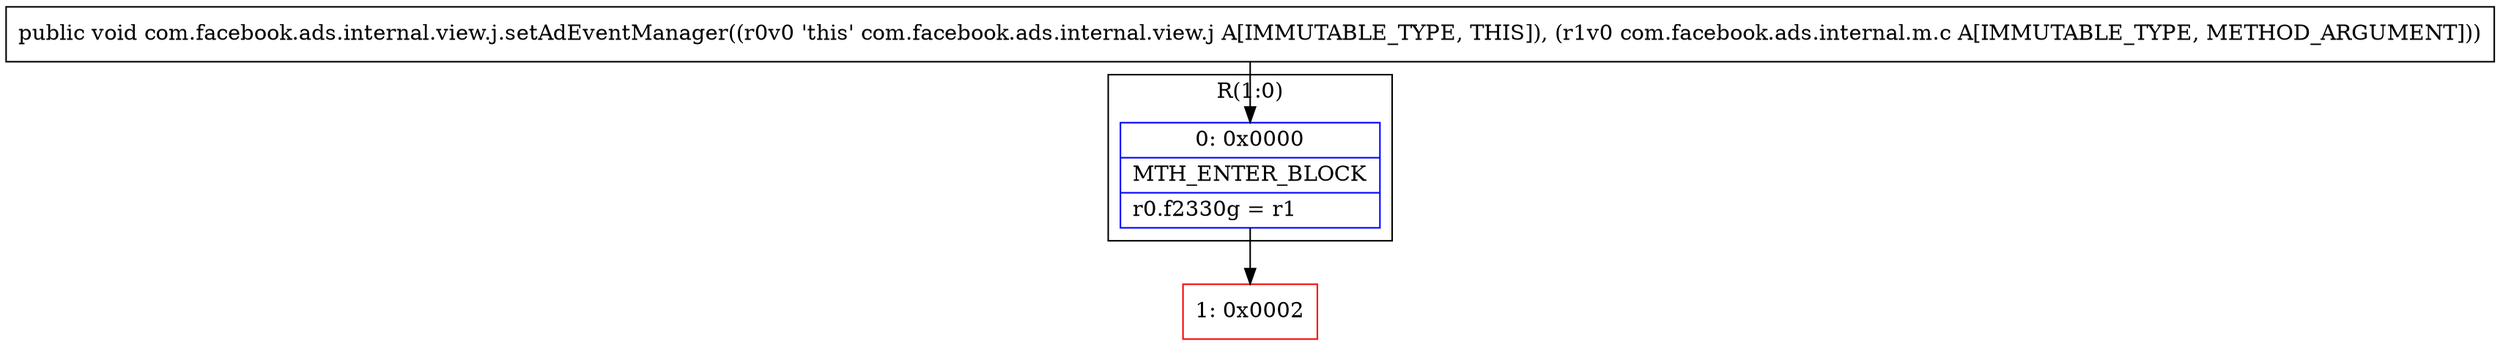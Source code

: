 digraph "CFG forcom.facebook.ads.internal.view.j.setAdEventManager(Lcom\/facebook\/ads\/internal\/m\/c;)V" {
subgraph cluster_Region_1840525354 {
label = "R(1:0)";
node [shape=record,color=blue];
Node_0 [shape=record,label="{0\:\ 0x0000|MTH_ENTER_BLOCK\l|r0.f2330g = r1\l}"];
}
Node_1 [shape=record,color=red,label="{1\:\ 0x0002}"];
MethodNode[shape=record,label="{public void com.facebook.ads.internal.view.j.setAdEventManager((r0v0 'this' com.facebook.ads.internal.view.j A[IMMUTABLE_TYPE, THIS]), (r1v0 com.facebook.ads.internal.m.c A[IMMUTABLE_TYPE, METHOD_ARGUMENT])) }"];
MethodNode -> Node_0;
Node_0 -> Node_1;
}

